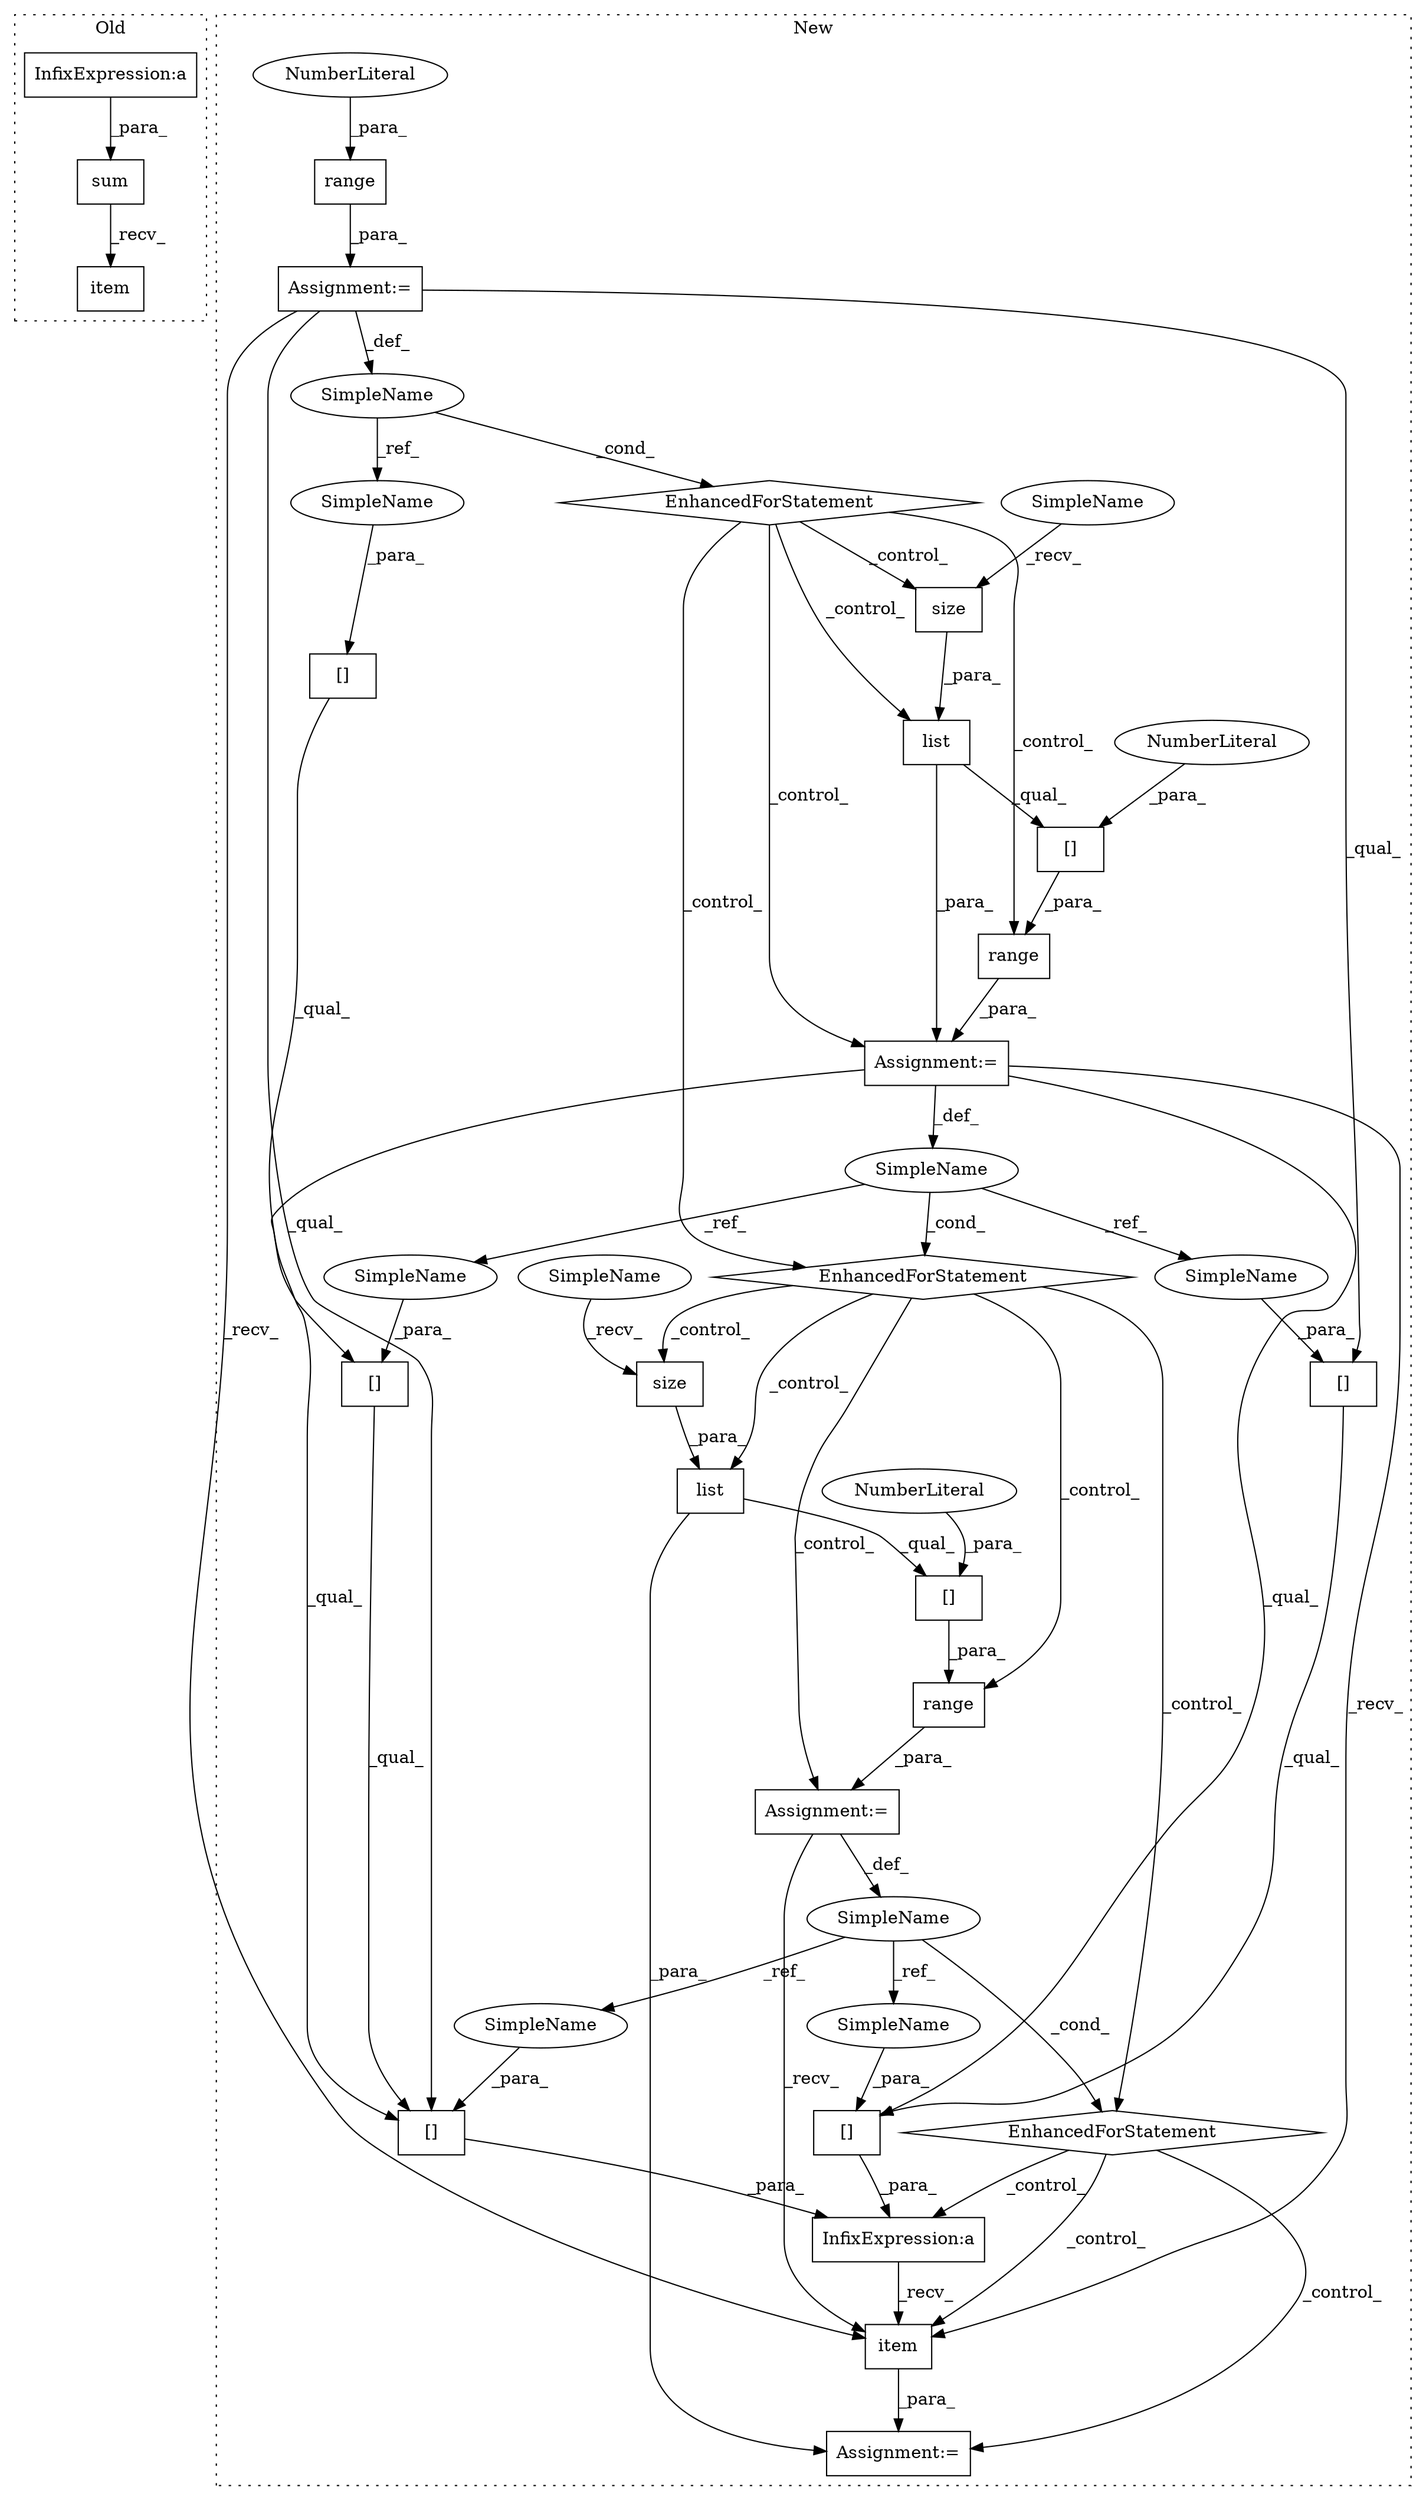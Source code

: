 digraph G {
subgraph cluster0 {
1 [label="item" a="32" s="2805" l="6" shape="box"];
6 [label="InfixExpression:a" a="27" s="2726" l="3" shape="box"];
26 [label="sum" a="32" s="2692,2803" l="4,1" shape="box"];
label = "Old";
style="dotted";
}
subgraph cluster1 {
2 [label="size" a="32" s="4901" l="6" shape="box"];
3 [label="Assignment:=" a="7" s="4814,4912" l="61,2" shape="box"];
4 [label="EnhancedForStatement" a="70" s="4708,4802" l="57,2" shape="diamond"];
5 [label="size" a="32" s="4791" l="6" shape="box"];
7 [label="InfixExpression:a" a="27" s="4974" l="3" shape="box"];
8 [label="SimpleName" a="42" s="4879" l="1" shape="ellipse"];
9 [label="item" a="32" s="4994" l="6" shape="box"];
10 [label="[]" a="2" s="4977,4988" l="10,1" shape="box"];
11 [label="EnhancedForStatement" a="70" s="4629,4698" l="53,2" shape="diamond"];
12 [label="[]" a="2" s="4779,4800" l="20,1" shape="box"];
13 [label="NumberLiteral" a="34" s="4799" l="1" shape="ellipse"];
14 [label="[]" a="2" s="4935,4970" l="34,1" shape="box"];
15 [label="EnhancedForStatement" a="70" s="4814,4912" l="61,2" shape="diamond"];
16 [label="[]" a="2" s="4977,4985" l="7,1" shape="box"];
17 [label="range" a="32" s="4690,4697" l="6,1" shape="box"];
18 [label="[]" a="2" s="4889,4910" l="20,1" shape="box"];
19 [label="NumberLiteral" a="34" s="4909" l="1" shape="ellipse"];
20 [label="NumberLiteral" a="34" s="4696" l="1" shape="ellipse"];
21 [label="[]" a="2" s="4977,4991" l="13,1" shape="box"];
22 [label="range" a="32" s="4773,4801" l="6,1" shape="box"];
23 [label="[]" a="2" s="4935,4973" l="37,1" shape="box"];
24 [label="range" a="32" s="4883,4911" l="6,1" shape="box"];
25 [label="SimpleName" a="42" s="4686" l="1" shape="ellipse"];
27 [label="SimpleName" a="42" s="4769" l="1" shape="ellipse"];
28 [label="list" a="32" s="4779,4797" l="5,1" shape="box"];
29 [label="Assignment:=" a="7" s="4932" l="2" shape="box"];
30 [label="list" a="32" s="4889,4907" l="5,1" shape="box"];
31 [label="Assignment:=" a="7" s="4708,4802" l="57,2" shape="box"];
32 [label="Assignment:=" a="7" s="4629,4698" l="53,2" shape="box"];
33 [label="SimpleName" a="42" s="4894" l="6" shape="ellipse"];
34 [label="SimpleName" a="42" s="4784" l="6" shape="ellipse"];
35 [label="SimpleName" a="42" s="4984" l="1" shape="ellipse"];
36 [label="SimpleName" a="42" s="4990" l="1" shape="ellipse"];
37 [label="SimpleName" a="42" s="4972" l="1" shape="ellipse"];
38 [label="SimpleName" a="42" s="4987" l="1" shape="ellipse"];
39 [label="SimpleName" a="42" s="4969" l="1" shape="ellipse"];
label = "New";
style="dotted";
}
2 -> 30 [label="_para_"];
3 -> 9 [label="_recv_"];
3 -> 8 [label="_def_"];
4 -> 24 [label="_control_"];
4 -> 15 [label="_control_"];
4 -> 2 [label="_control_"];
4 -> 3 [label="_control_"];
4 -> 30 [label="_control_"];
5 -> 28 [label="_para_"];
6 -> 26 [label="_para_"];
7 -> 9 [label="_recv_"];
8 -> 36 [label="_ref_"];
8 -> 15 [label="_cond_"];
8 -> 37 [label="_ref_"];
9 -> 29 [label="_para_"];
10 -> 21 [label="_qual_"];
11 -> 4 [label="_control_"];
11 -> 5 [label="_control_"];
11 -> 22 [label="_control_"];
11 -> 28 [label="_control_"];
11 -> 31 [label="_control_"];
12 -> 22 [label="_para_"];
13 -> 12 [label="_para_"];
14 -> 23 [label="_qual_"];
15 -> 7 [label="_control_"];
15 -> 29 [label="_control_"];
15 -> 9 [label="_control_"];
16 -> 10 [label="_qual_"];
17 -> 32 [label="_para_"];
18 -> 24 [label="_para_"];
19 -> 18 [label="_para_"];
20 -> 17 [label="_para_"];
21 -> 7 [label="_para_"];
22 -> 31 [label="_para_"];
23 -> 7 [label="_para_"];
24 -> 3 [label="_para_"];
25 -> 35 [label="_ref_"];
25 -> 11 [label="_cond_"];
26 -> 1 [label="_recv_"];
27 -> 38 [label="_ref_"];
27 -> 39 [label="_ref_"];
27 -> 4 [label="_cond_"];
28 -> 31 [label="_para_"];
28 -> 12 [label="_qual_"];
30 -> 18 [label="_qual_"];
30 -> 29 [label="_para_"];
31 -> 21 [label="_qual_"];
31 -> 27 [label="_def_"];
31 -> 23 [label="_qual_"];
31 -> 9 [label="_recv_"];
32 -> 25 [label="_def_"];
32 -> 14 [label="_qual_"];
32 -> 9 [label="_recv_"];
32 -> 21 [label="_qual_"];
33 -> 2 [label="_recv_"];
34 -> 5 [label="_recv_"];
35 -> 16 [label="_para_"];
36 -> 21 [label="_para_"];
37 -> 23 [label="_para_"];
38 -> 10 [label="_para_"];
39 -> 14 [label="_para_"];
}